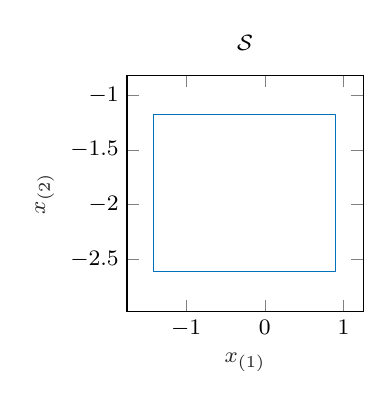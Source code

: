 % This file was created by matlab2tikz.
%
\definecolor{mycolor1}{rgb}{0.0,0.447,0.741}%
%
\begin{tikzpicture}
\footnotesize

\begin{axis}[%
width=3cm,
height=3cm,
at={(0in,0in)},
scale only axis,
xmin=-1.75,
xmax=1.25,
xlabel style={font=\color{white!15!black}},
xlabel={$x_{(1)}$},
ymin=-2.98,
ymax=-0.82,
ylabel style={font=\color{white!15!black}},
ylabel={$x_{(2)}$},
axis background/.style={fill=white},
title style={font=\bfseries},
title={$\mathcal{S}$}
]
\addplot [color=mycolor1, forget plot]
  table[row sep=crcr]{%
-1.411	-2.615\\
0.899	-2.615\\
0.899	-1.177\\
-1.411	-1.177\\
-1.411	-2.615\\
};
\end{axis}
\end{tikzpicture}%
